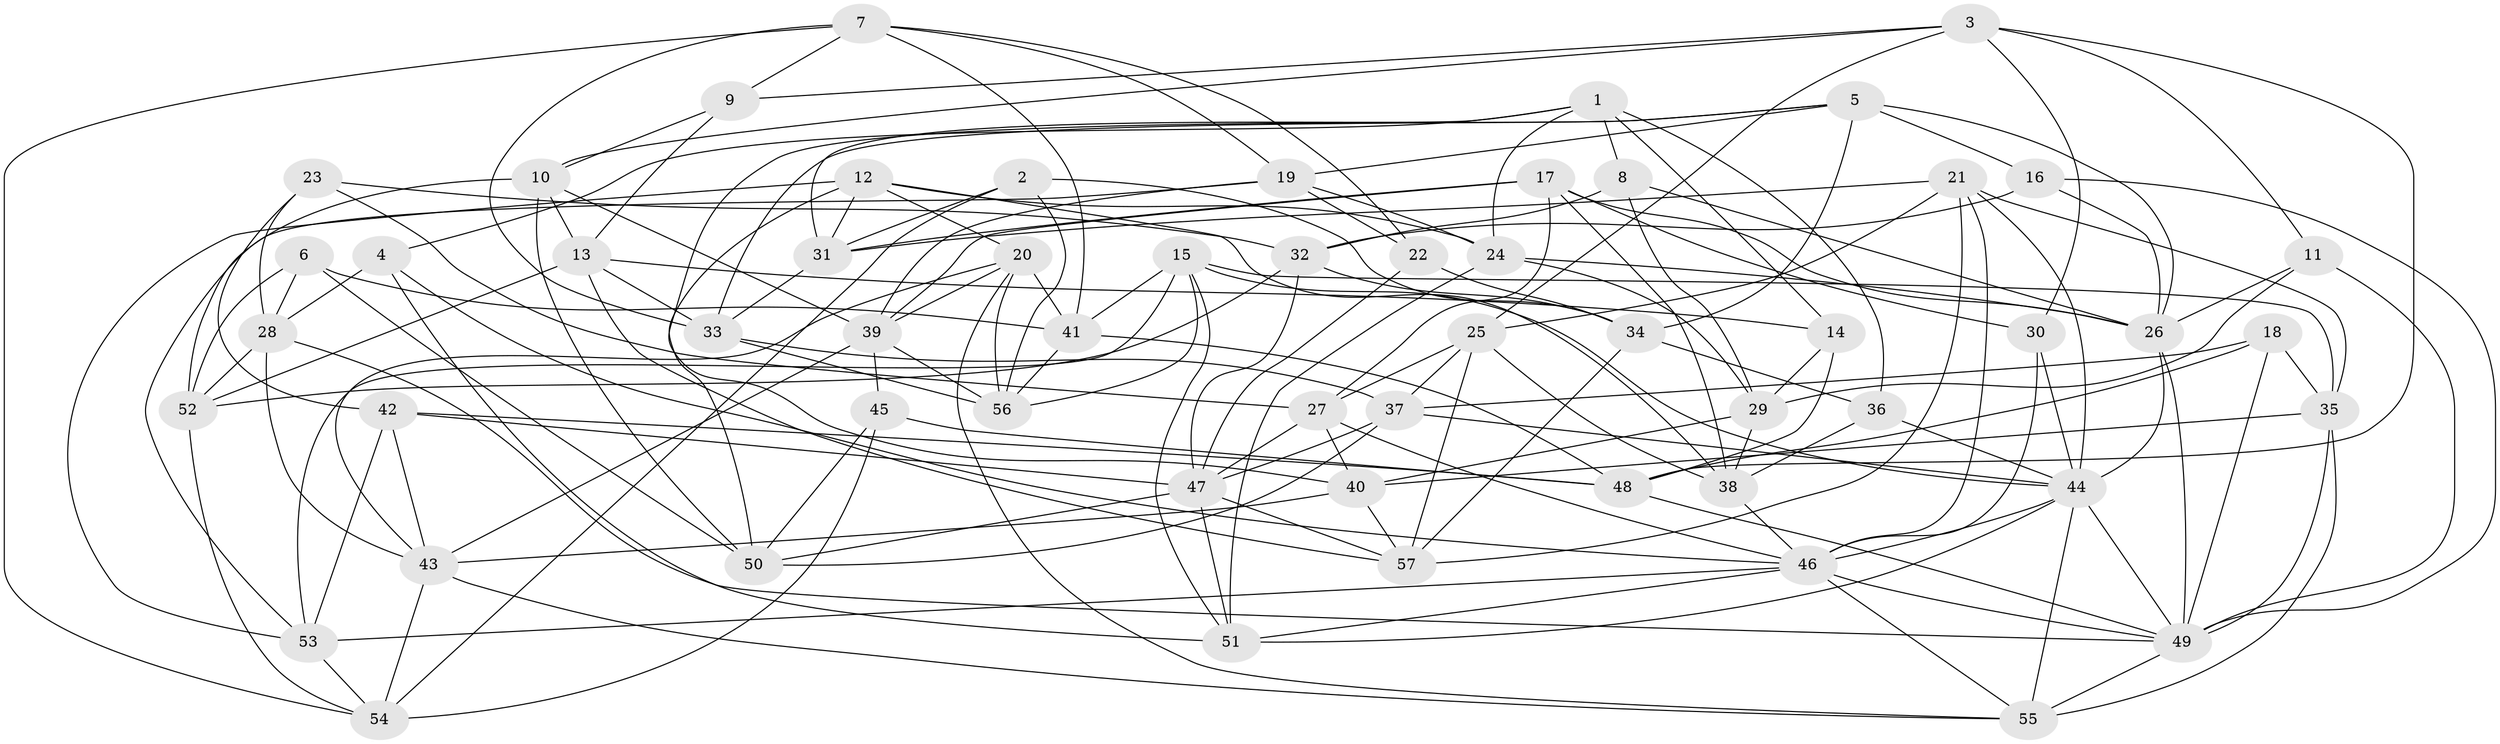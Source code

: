 // original degree distribution, {4: 1.0}
// Generated by graph-tools (version 1.1) at 2025/50/03/09/25 03:50:48]
// undirected, 57 vertices, 166 edges
graph export_dot {
graph [start="1"]
  node [color=gray90,style=filled];
  1;
  2;
  3;
  4;
  5;
  6;
  7;
  8;
  9;
  10;
  11;
  12;
  13;
  14;
  15;
  16;
  17;
  18;
  19;
  20;
  21;
  22;
  23;
  24;
  25;
  26;
  27;
  28;
  29;
  30;
  31;
  32;
  33;
  34;
  35;
  36;
  37;
  38;
  39;
  40;
  41;
  42;
  43;
  44;
  45;
  46;
  47;
  48;
  49;
  50;
  51;
  52;
  53;
  54;
  55;
  56;
  57;
  1 -- 4 [weight=1.0];
  1 -- 8 [weight=1.0];
  1 -- 14 [weight=1.0];
  1 -- 24 [weight=1.0];
  1 -- 31 [weight=1.0];
  1 -- 36 [weight=1.0];
  2 -- 31 [weight=1.0];
  2 -- 34 [weight=1.0];
  2 -- 54 [weight=1.0];
  2 -- 56 [weight=1.0];
  3 -- 9 [weight=1.0];
  3 -- 10 [weight=1.0];
  3 -- 11 [weight=1.0];
  3 -- 25 [weight=1.0];
  3 -- 30 [weight=1.0];
  3 -- 48 [weight=1.0];
  4 -- 28 [weight=1.0];
  4 -- 46 [weight=1.0];
  4 -- 51 [weight=1.0];
  5 -- 16 [weight=1.0];
  5 -- 19 [weight=1.0];
  5 -- 26 [weight=1.0];
  5 -- 33 [weight=1.0];
  5 -- 34 [weight=1.0];
  5 -- 40 [weight=1.0];
  6 -- 28 [weight=1.0];
  6 -- 41 [weight=1.0];
  6 -- 50 [weight=1.0];
  6 -- 52 [weight=1.0];
  7 -- 9 [weight=1.0];
  7 -- 19 [weight=1.0];
  7 -- 22 [weight=1.0];
  7 -- 33 [weight=1.0];
  7 -- 41 [weight=1.0];
  7 -- 54 [weight=1.0];
  8 -- 26 [weight=1.0];
  8 -- 29 [weight=1.0];
  8 -- 32 [weight=1.0];
  9 -- 10 [weight=1.0];
  9 -- 13 [weight=1.0];
  10 -- 13 [weight=1.0];
  10 -- 39 [weight=1.0];
  10 -- 50 [weight=1.0];
  10 -- 52 [weight=1.0];
  11 -- 26 [weight=1.0];
  11 -- 29 [weight=1.0];
  11 -- 49 [weight=1.0];
  12 -- 20 [weight=1.0];
  12 -- 24 [weight=1.0];
  12 -- 31 [weight=1.0];
  12 -- 38 [weight=1.0];
  12 -- 50 [weight=1.0];
  12 -- 53 [weight=1.0];
  13 -- 14 [weight=1.0];
  13 -- 33 [weight=1.0];
  13 -- 52 [weight=1.0];
  13 -- 57 [weight=1.0];
  14 -- 29 [weight=1.0];
  14 -- 48 [weight=1.0];
  15 -- 35 [weight=1.0];
  15 -- 41 [weight=1.0];
  15 -- 44 [weight=1.0];
  15 -- 51 [weight=1.0];
  15 -- 53 [weight=1.0];
  15 -- 56 [weight=1.0];
  16 -- 26 [weight=1.0];
  16 -- 32 [weight=1.0];
  16 -- 49 [weight=1.0];
  17 -- 26 [weight=1.0];
  17 -- 27 [weight=1.0];
  17 -- 30 [weight=1.0];
  17 -- 31 [weight=1.0];
  17 -- 38 [weight=1.0];
  17 -- 39 [weight=1.0];
  18 -- 35 [weight=1.0];
  18 -- 37 [weight=1.0];
  18 -- 48 [weight=1.0];
  18 -- 49 [weight=1.0];
  19 -- 22 [weight=1.0];
  19 -- 24 [weight=1.0];
  19 -- 39 [weight=1.0];
  19 -- 53 [weight=1.0];
  20 -- 39 [weight=1.0];
  20 -- 41 [weight=1.0];
  20 -- 43 [weight=1.0];
  20 -- 55 [weight=1.0];
  20 -- 56 [weight=1.0];
  21 -- 25 [weight=1.0];
  21 -- 31 [weight=1.0];
  21 -- 35 [weight=1.0];
  21 -- 44 [weight=1.0];
  21 -- 46 [weight=1.0];
  21 -- 57 [weight=1.0];
  22 -- 34 [weight=1.0];
  22 -- 47 [weight=1.0];
  23 -- 27 [weight=1.0];
  23 -- 28 [weight=1.0];
  23 -- 32 [weight=1.0];
  23 -- 42 [weight=1.0];
  24 -- 26 [weight=1.0];
  24 -- 29 [weight=1.0];
  24 -- 51 [weight=1.0];
  25 -- 27 [weight=1.0];
  25 -- 37 [weight=1.0];
  25 -- 38 [weight=1.0];
  25 -- 57 [weight=1.0];
  26 -- 44 [weight=1.0];
  26 -- 49 [weight=1.0];
  27 -- 40 [weight=1.0];
  27 -- 46 [weight=1.0];
  27 -- 47 [weight=1.0];
  28 -- 43 [weight=1.0];
  28 -- 49 [weight=1.0];
  28 -- 52 [weight=1.0];
  29 -- 38 [weight=1.0];
  29 -- 40 [weight=1.0];
  30 -- 44 [weight=1.0];
  30 -- 46 [weight=1.0];
  31 -- 33 [weight=1.0];
  32 -- 34 [weight=1.0];
  32 -- 47 [weight=1.0];
  32 -- 52 [weight=1.0];
  33 -- 37 [weight=1.0];
  33 -- 56 [weight=1.0];
  34 -- 36 [weight=1.0];
  34 -- 57 [weight=1.0];
  35 -- 40 [weight=1.0];
  35 -- 49 [weight=1.0];
  35 -- 55 [weight=1.0];
  36 -- 38 [weight=1.0];
  36 -- 44 [weight=1.0];
  37 -- 44 [weight=1.0];
  37 -- 47 [weight=1.0];
  37 -- 50 [weight=1.0];
  38 -- 46 [weight=1.0];
  39 -- 43 [weight=2.0];
  39 -- 45 [weight=1.0];
  39 -- 56 [weight=1.0];
  40 -- 43 [weight=1.0];
  40 -- 57 [weight=1.0];
  41 -- 48 [weight=1.0];
  41 -- 56 [weight=1.0];
  42 -- 43 [weight=1.0];
  42 -- 47 [weight=1.0];
  42 -- 48 [weight=2.0];
  42 -- 53 [weight=1.0];
  43 -- 54 [weight=1.0];
  43 -- 55 [weight=1.0];
  44 -- 46 [weight=1.0];
  44 -- 49 [weight=1.0];
  44 -- 51 [weight=1.0];
  44 -- 55 [weight=1.0];
  45 -- 48 [weight=1.0];
  45 -- 50 [weight=1.0];
  45 -- 54 [weight=1.0];
  46 -- 49 [weight=1.0];
  46 -- 51 [weight=1.0];
  46 -- 53 [weight=1.0];
  46 -- 55 [weight=1.0];
  47 -- 50 [weight=1.0];
  47 -- 51 [weight=1.0];
  47 -- 57 [weight=1.0];
  48 -- 49 [weight=1.0];
  49 -- 55 [weight=1.0];
  52 -- 54 [weight=1.0];
  53 -- 54 [weight=1.0];
}
